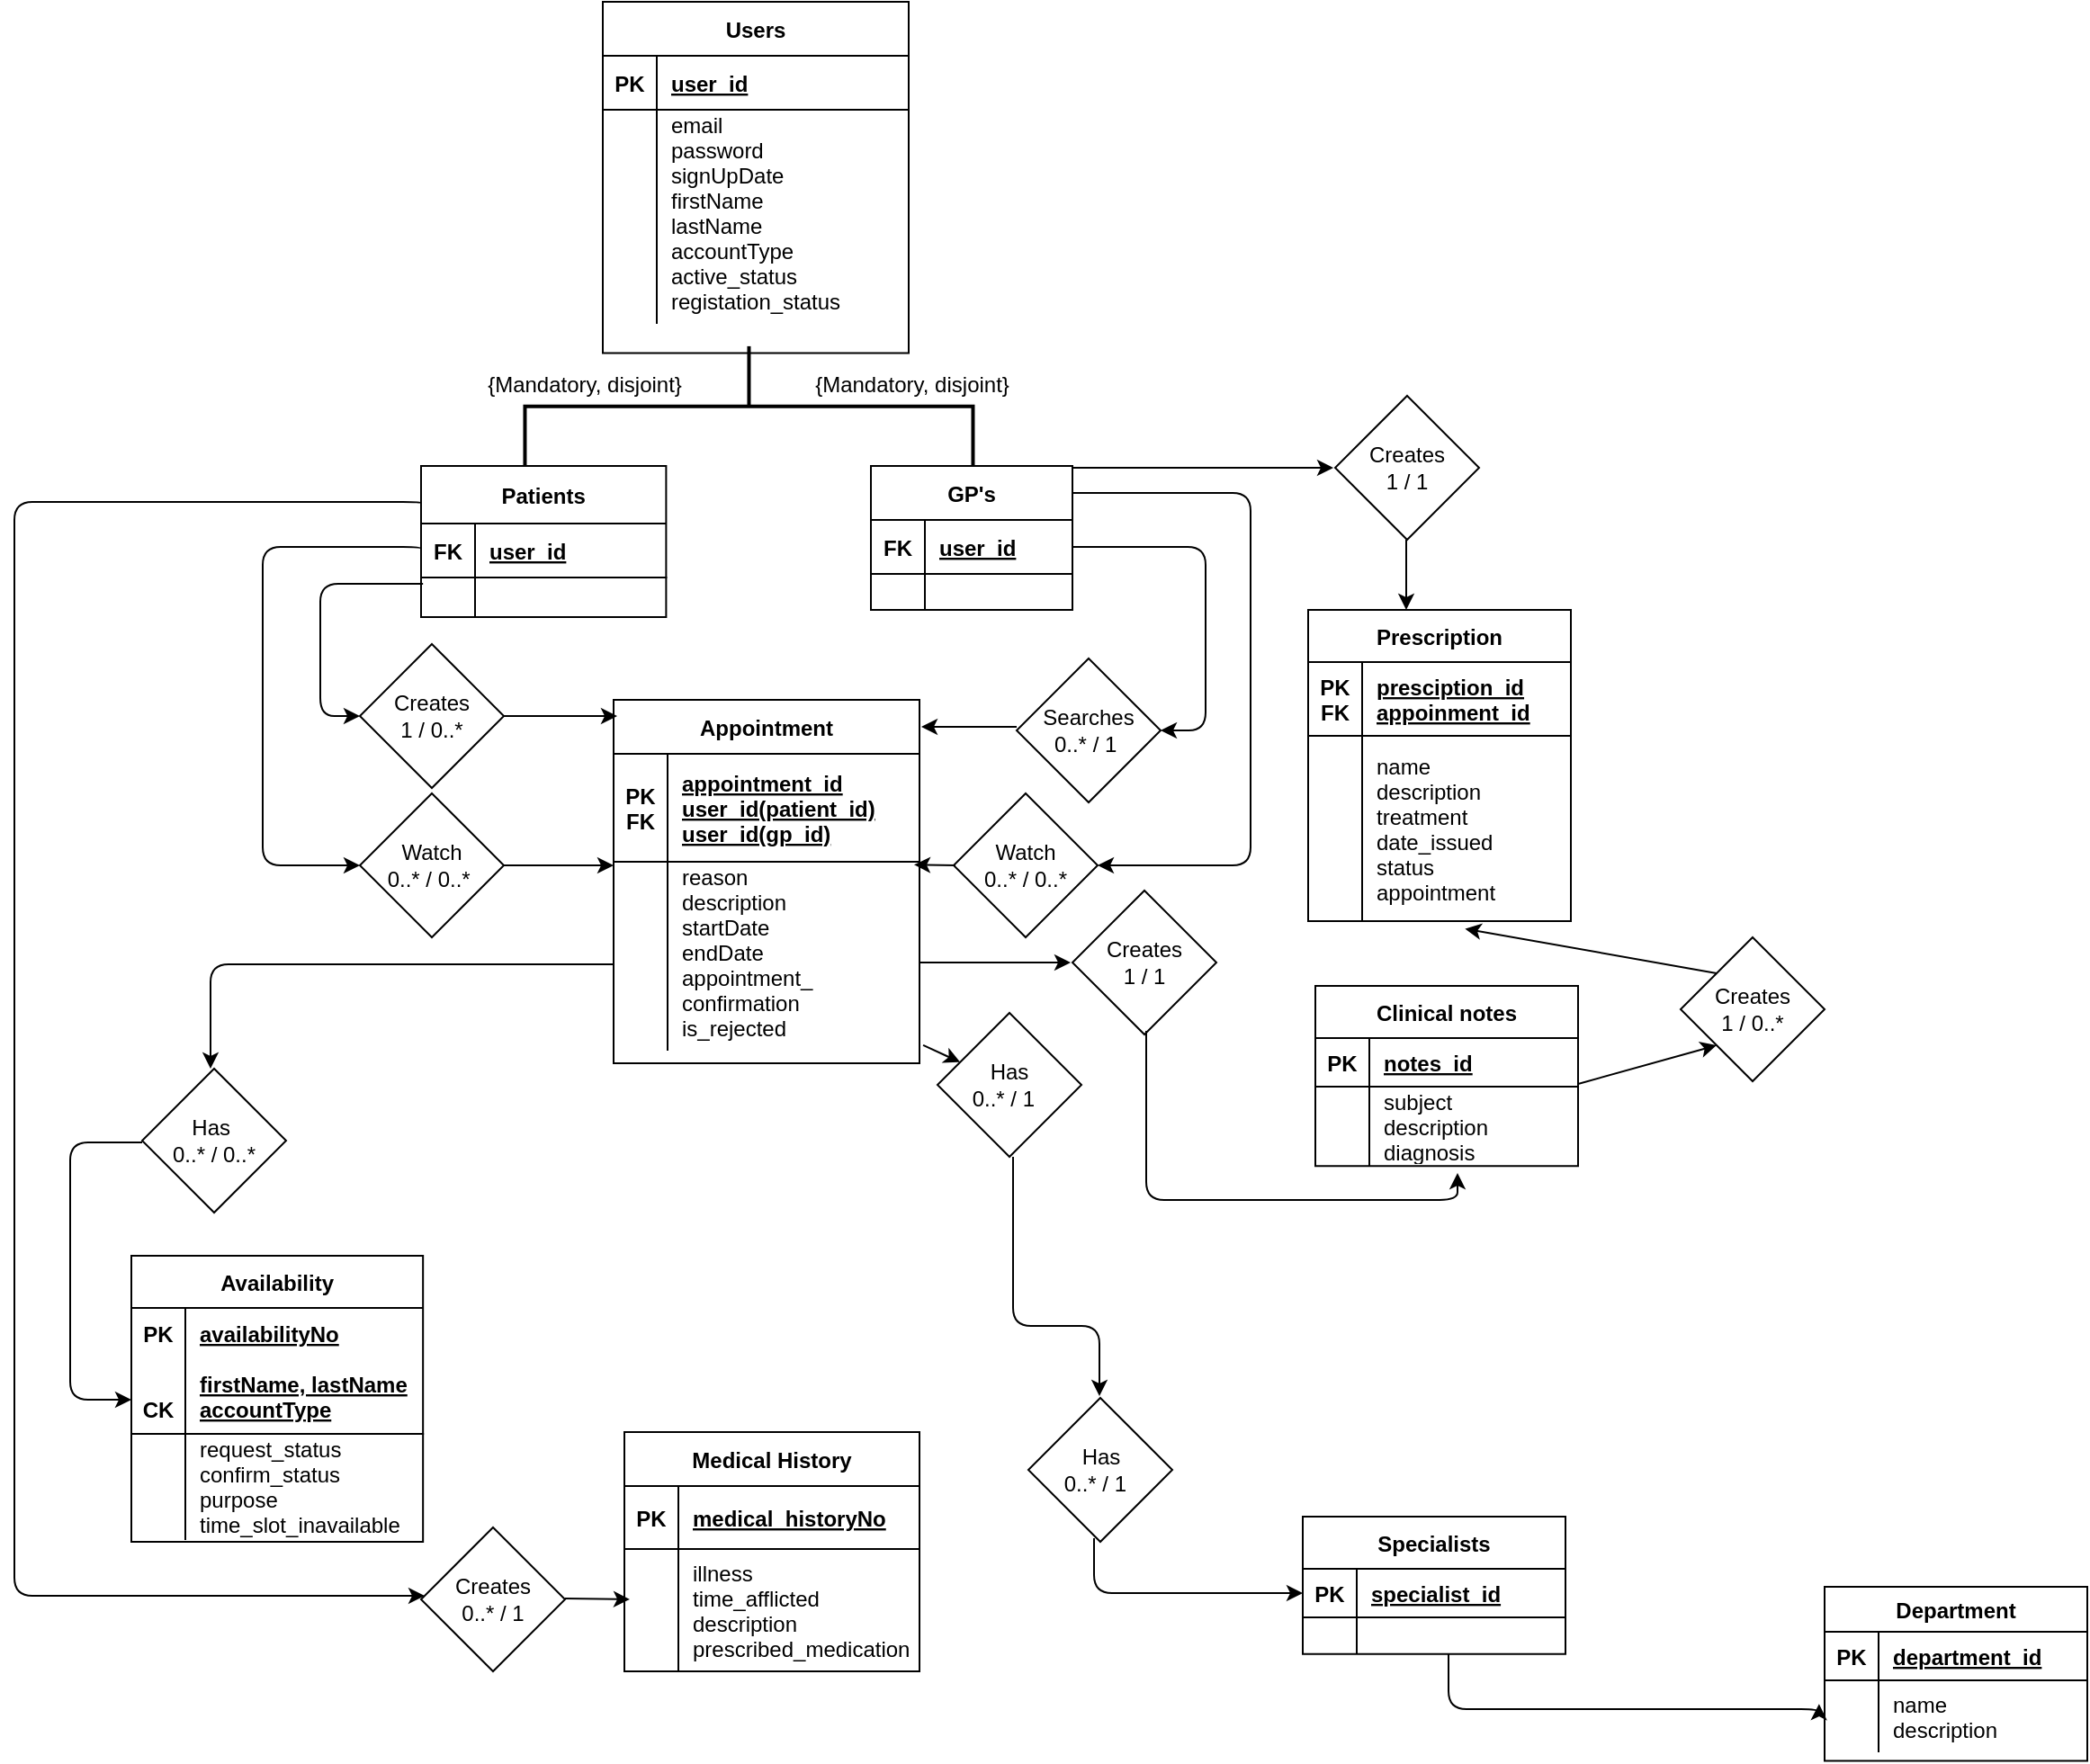 <mxfile version="13.10.2" type="device"><diagram id="R2lEEEUBdFMjLlhIrx00" name="Diagram"><mxGraphModel dx="1875" dy="1310" grid="0" gridSize="10" guides="1" tooltips="1" connect="1" arrows="1" fold="1" page="0" pageScale="1" pageWidth="850" pageHeight="1100" math="0" shadow="0" extFonts="Permanent Marker^https://fonts.googleapis.com/css?family=Permanent+Marker"><root><mxCell id="0"/><mxCell id="1" parent="0"/><mxCell id="ns8veMdd_7WvEedU-JZv-5" style="edgeStyle=orthogonalEdgeStyle;rounded=1;orthogonalLoop=1;jettySize=auto;html=1;exitX=0;exitY=0.25;exitDx=0;exitDy=0;" parent="1" source="C-vyLk0tnHw3VtMMgP7b-2" target="ns8veMdd_7WvEedU-JZv-6" edge="1"><mxGeometry relative="1" as="geometry"><mxPoint x="40" y="370" as="targetPoint"/><Array as="points"><mxPoint x="243" y="230"/><mxPoint x="17" y="230"/><mxPoint x="17" y="838"/></Array></mxGeometry></mxCell><mxCell id="6a3gbyVTUJdRKcO8Yb8x-32" value="" style="strokeWidth=2;html=1;shape=mxgraph.flowchart.annotation_2;align=left;labelPosition=right;pointerEvents=1;rotation=90;" parent="1" vertex="1"><mxGeometry x="391.84" y="52.35" width="66.8" height="249" as="geometry"/></mxCell><mxCell id="6a3gbyVTUJdRKcO8Yb8x-34" value="Searches&lt;br&gt;0..* / 1&amp;nbsp;" style="rhombus;whiteSpace=wrap;html=1;" parent="1" vertex="1"><mxGeometry x="574" y="317" width="80" height="80" as="geometry"/></mxCell><mxCell id="6a3gbyVTUJdRKcO8Yb8x-35" style="edgeStyle=orthogonalEdgeStyle;rounded=1;orthogonalLoop=1;jettySize=auto;html=1;exitX=1;exitY=0.5;exitDx=0;exitDy=0;entryX=1;entryY=0.5;entryDx=0;entryDy=0;" parent="1" source="6a3gbyVTUJdRKcO8Yb8x-25" target="6a3gbyVTUJdRKcO8Yb8x-34" edge="1"><mxGeometry relative="1" as="geometry"><Array as="points"><mxPoint x="679" y="255"/><mxPoint x="679" y="357"/></Array></mxGeometry></mxCell><mxCell id="6a3gbyVTUJdRKcO8Yb8x-44" value="Creates &lt;br&gt;1 / 0..*" style="rhombus;whiteSpace=wrap;html=1;" parent="1" vertex="1"><mxGeometry x="209" y="309" width="80" height="80" as="geometry"/></mxCell><mxCell id="wx3--FIx8wRdteSqaftg-1" value="Watch&lt;br&gt;0..* / 0..*&amp;nbsp;" style="rhombus;whiteSpace=wrap;html=1;" parent="1" vertex="1"><mxGeometry x="209" y="392" width="80" height="80" as="geometry"/></mxCell><mxCell id="wx3--FIx8wRdteSqaftg-5" style="edgeStyle=orthogonalEdgeStyle;rounded=1;orthogonalLoop=1;jettySize=auto;html=1;exitX=0;exitY=0.5;exitDx=0;exitDy=0;entryX=0;entryY=0.5;entryDx=0;entryDy=0;" parent="1" source="C-vyLk0tnHw3VtMMgP7b-3" target="wx3--FIx8wRdteSqaftg-1" edge="1"><mxGeometry relative="1" as="geometry"><mxPoint x="250" y="240" as="sourcePoint"/><mxPoint x="170" y="630" as="targetPoint"/><Array as="points"><mxPoint x="155" y="255"/><mxPoint x="155" y="432"/></Array></mxGeometry></mxCell><mxCell id="ns8veMdd_7WvEedU-JZv-32" style="edgeStyle=orthogonalEdgeStyle;rounded=1;orthogonalLoop=1;jettySize=auto;html=1;exitX=1;exitY=0.5;exitDx=0;exitDy=0;strokeColor=none;" parent="1" source="wx3--FIx8wRdteSqaftg-41" target="wx3--FIx8wRdteSqaftg-28" edge="1"><mxGeometry relative="1" as="geometry"/></mxCell><mxCell id="wx3--FIx8wRdteSqaftg-41" value="Has&lt;br&gt;0..* / 1 &amp;nbsp;" style="rhombus;whiteSpace=wrap;html=1;" parent="1" vertex="1"><mxGeometry x="530" y="514" width="80" height="80" as="geometry"/></mxCell><mxCell id="6a3gbyVTUJdRKcO8Yb8x-36" value="Appointment" style="shape=table;startSize=30;container=1;collapsible=1;childLayout=tableLayout;fixedRows=1;rowLines=0;fontStyle=1;align=center;resizeLast=1;" parent="1" vertex="1"><mxGeometry x="350" y="340" width="170" height="201.958" as="geometry"><mxRectangle x="340" y="20" width="70" height="30" as="alternateBounds"/></mxGeometry></mxCell><mxCell id="6a3gbyVTUJdRKcO8Yb8x-37" value="" style="shape=partialRectangle;collapsible=0;dropTarget=0;pointerEvents=0;fillColor=none;points=[[0,0.5],[1,0.5]];portConstraint=eastwest;top=0;left=0;right=0;bottom=1;" parent="6a3gbyVTUJdRKcO8Yb8x-36" vertex="1"><mxGeometry y="30" width="170" height="60" as="geometry"/></mxCell><mxCell id="6a3gbyVTUJdRKcO8Yb8x-38" value="PK&#10;FK" style="shape=partialRectangle;overflow=hidden;connectable=0;fillColor=none;top=0;left=0;bottom=0;right=0;fontStyle=1;" parent="6a3gbyVTUJdRKcO8Yb8x-37" vertex="1"><mxGeometry width="30" height="60" as="geometry"/></mxCell><mxCell id="6a3gbyVTUJdRKcO8Yb8x-39" value="appointment_id&#10;user_id(patient_id)&#10;user_id(gp_id)" style="shape=partialRectangle;overflow=hidden;connectable=0;fillColor=none;top=0;left=0;bottom=0;right=0;align=left;spacingLeft=6;fontStyle=5;" parent="6a3gbyVTUJdRKcO8Yb8x-37" vertex="1"><mxGeometry x="30" width="140" height="60" as="geometry"/></mxCell><mxCell id="6a3gbyVTUJdRKcO8Yb8x-40" value="" style="shape=partialRectangle;collapsible=0;dropTarget=0;pointerEvents=0;fillColor=none;points=[[0,0.5],[1,0.5]];portConstraint=eastwest;top=0;left=0;right=0;bottom=0;" parent="6a3gbyVTUJdRKcO8Yb8x-36" vertex="1"><mxGeometry y="90" width="170" height="105" as="geometry"/></mxCell><mxCell id="6a3gbyVTUJdRKcO8Yb8x-41" value="" style="shape=partialRectangle;overflow=hidden;connectable=0;fillColor=none;top=0;left=0;bottom=0;right=0;" parent="6a3gbyVTUJdRKcO8Yb8x-40" vertex="1"><mxGeometry width="30" height="105" as="geometry"/></mxCell><mxCell id="6a3gbyVTUJdRKcO8Yb8x-42" value="reason&#10;description&#10;startDate&#10;endDate&#10;appointment_&#10;confirmation&#10;is_rejected&#10;&#10;" style="shape=partialRectangle;overflow=hidden;connectable=0;fillColor=none;top=0;left=0;bottom=0;right=0;align=left;spacingLeft=6;" parent="6a3gbyVTUJdRKcO8Yb8x-40" vertex="1"><mxGeometry x="30" width="140" height="105" as="geometry"/></mxCell><mxCell id="ns8veMdd_7WvEedU-JZv-6" value="Creates&lt;br&gt;0..* / 1" style="rhombus;whiteSpace=wrap;html=1;" parent="1" vertex="1"><mxGeometry x="243" y="800" width="80" height="80" as="geometry"/></mxCell><mxCell id="P6kOcSW-mybjxz6MBlRz-5" value="{Mandatory, disjoint}" style="text;html=1;strokeColor=none;fillColor=none;align=center;verticalAlign=middle;whiteSpace=wrap;rounded=0;" parent="1" vertex="1"><mxGeometry x="269" y="150" width="130" height="30" as="geometry"/></mxCell><mxCell id="P6kOcSW-mybjxz6MBlRz-6" value="{Mandatory, disjoint}" style="text;html=1;strokeColor=none;fillColor=none;align=center;verticalAlign=middle;whiteSpace=wrap;rounded=0;" parent="1" vertex="1"><mxGeometry x="450.5" y="150" width="130" height="30" as="geometry"/></mxCell><mxCell id="P6kOcSW-mybjxz6MBlRz-7" value="" style="endArrow=classic;html=1;exitX=1;exitY=0.5;exitDx=0;exitDy=0;" parent="1" source="6a3gbyVTUJdRKcO8Yb8x-44" edge="1"><mxGeometry width="50" height="50" relative="1" as="geometry"><mxPoint x="330" y="390" as="sourcePoint"/><mxPoint x="352" y="349" as="targetPoint"/></mxGeometry></mxCell><mxCell id="P6kOcSW-mybjxz6MBlRz-9" value="" style="endArrow=classic;html=1;exitX=1;exitY=0.5;exitDx=0;exitDy=0;" parent="1" source="wx3--FIx8wRdteSqaftg-1" edge="1"><mxGeometry width="50" height="50" relative="1" as="geometry"><mxPoint x="270" y="580" as="sourcePoint"/><mxPoint x="350" y="432" as="targetPoint"/><Array as="points"/></mxGeometry></mxCell><mxCell id="P6kOcSW-mybjxz6MBlRz-10" value="" style="endArrow=classic;html=1;" parent="1" edge="1"><mxGeometry width="50" height="50" relative="1" as="geometry"><mxPoint x="574" y="355" as="sourcePoint"/><mxPoint x="521" y="355" as="targetPoint"/><Array as="points"/></mxGeometry></mxCell><mxCell id="P6kOcSW-mybjxz6MBlRz-21" value="" style="endArrow=classic;html=1;exitX=1.012;exitY=0.971;exitDx=0;exitDy=0;exitPerimeter=0;" parent="1" source="6a3gbyVTUJdRKcO8Yb8x-40" target="wx3--FIx8wRdteSqaftg-41" edge="1"><mxGeometry width="50" height="50" relative="1" as="geometry"><mxPoint x="530" y="520" as="sourcePoint"/><mxPoint x="565" y="470" as="targetPoint"/><Array as="points"/></mxGeometry></mxCell><mxCell id="wx3--FIx8wRdteSqaftg-28" value="Department" style="shape=table;startSize=25;container=1;collapsible=1;childLayout=tableLayout;fixedRows=1;rowLines=0;fontStyle=1;align=center;resizeLast=1;" parent="1" vertex="1"><mxGeometry x="1023" y="833" width="146" height="96.75" as="geometry"/></mxCell><mxCell id="wx3--FIx8wRdteSqaftg-29" value="" style="shape=partialRectangle;collapsible=0;dropTarget=0;pointerEvents=0;fillColor=none;top=0;left=0;bottom=1;right=0;points=[[0,0.5],[1,0.5]];portConstraint=eastwest;" parent="wx3--FIx8wRdteSqaftg-28" vertex="1"><mxGeometry y="25" width="146" height="27" as="geometry"/></mxCell><mxCell id="wx3--FIx8wRdteSqaftg-30" value="PK" style="shape=partialRectangle;connectable=0;fillColor=none;top=0;left=0;bottom=0;right=0;fontStyle=1;overflow=hidden;" parent="wx3--FIx8wRdteSqaftg-29" vertex="1"><mxGeometry width="30.0" height="27" as="geometry"/></mxCell><mxCell id="wx3--FIx8wRdteSqaftg-31" value="department_id" style="shape=partialRectangle;connectable=0;fillColor=none;top=0;left=0;bottom=0;right=0;align=left;spacingLeft=6;fontStyle=5;overflow=hidden;" parent="wx3--FIx8wRdteSqaftg-29" vertex="1"><mxGeometry x="30.0" width="116" height="27" as="geometry"/></mxCell><mxCell id="wx3--FIx8wRdteSqaftg-35" value="" style="shape=partialRectangle;collapsible=0;dropTarget=0;pointerEvents=0;fillColor=none;top=0;left=0;bottom=0;right=0;points=[[0,0.5],[1,0.5]];portConstraint=eastwest;" parent="wx3--FIx8wRdteSqaftg-28" vertex="1"><mxGeometry y="52" width="146" height="40" as="geometry"/></mxCell><mxCell id="wx3--FIx8wRdteSqaftg-36" value="" style="shape=partialRectangle;connectable=0;fillColor=none;top=0;left=0;bottom=0;right=0;editable=1;overflow=hidden;" parent="wx3--FIx8wRdteSqaftg-35" vertex="1"><mxGeometry width="30.0" height="40" as="geometry"/></mxCell><mxCell id="wx3--FIx8wRdteSqaftg-37" value="name&#10;description" style="shape=partialRectangle;connectable=0;fillColor=none;top=0;left=0;bottom=0;right=0;align=left;spacingLeft=6;overflow=hidden;" parent="wx3--FIx8wRdteSqaftg-35" vertex="1"><mxGeometry x="30.0" width="116" height="40" as="geometry"/></mxCell><mxCell id="C-vyLk0tnHw3VtMMgP7b-23" value="Users" style="shape=table;startSize=30;container=1;collapsible=1;childLayout=tableLayout;fixedRows=1;rowLines=0;fontStyle=1;align=center;resizeLast=1;" parent="1" vertex="1"><mxGeometry x="344" y="-48" width="170" height="195.208" as="geometry"><mxRectangle x="340" y="20" width="70" height="30" as="alternateBounds"/></mxGeometry></mxCell><mxCell id="C-vyLk0tnHw3VtMMgP7b-24" value="" style="shape=partialRectangle;collapsible=0;dropTarget=0;pointerEvents=0;fillColor=none;points=[[0,0.5],[1,0.5]];portConstraint=eastwest;top=0;left=0;right=0;bottom=1;" parent="C-vyLk0tnHw3VtMMgP7b-23" vertex="1"><mxGeometry y="30" width="170" height="30" as="geometry"/></mxCell><mxCell id="C-vyLk0tnHw3VtMMgP7b-25" value="PK" style="shape=partialRectangle;overflow=hidden;connectable=0;fillColor=none;top=0;left=0;bottom=0;right=0;fontStyle=1;" parent="C-vyLk0tnHw3VtMMgP7b-24" vertex="1"><mxGeometry width="30" height="30" as="geometry"/></mxCell><mxCell id="C-vyLk0tnHw3VtMMgP7b-26" value="user_id" style="shape=partialRectangle;overflow=hidden;connectable=0;fillColor=none;top=0;left=0;bottom=0;right=0;align=left;spacingLeft=6;fontStyle=5;" parent="C-vyLk0tnHw3VtMMgP7b-24" vertex="1"><mxGeometry x="30" width="140" height="30" as="geometry"/></mxCell><mxCell id="C-vyLk0tnHw3VtMMgP7b-27" value="" style="shape=partialRectangle;collapsible=0;dropTarget=0;pointerEvents=0;fillColor=none;points=[[0,0.5],[1,0.5]];portConstraint=eastwest;top=0;left=0;right=0;bottom=0;" parent="C-vyLk0tnHw3VtMMgP7b-23" vertex="1"><mxGeometry y="60" width="170" height="119" as="geometry"/></mxCell><mxCell id="C-vyLk0tnHw3VtMMgP7b-28" value="" style="shape=partialRectangle;overflow=hidden;connectable=0;fillColor=none;top=0;left=0;bottom=0;right=0;" parent="C-vyLk0tnHw3VtMMgP7b-27" vertex="1"><mxGeometry width="30" height="119" as="geometry"/></mxCell><mxCell id="C-vyLk0tnHw3VtMMgP7b-29" value="email&#10;password&#10;signUpDate&#10;firstName&#10;lastName&#10;accountType&#10;active_status&#10;registation_status&#10;" style="shape=partialRectangle;overflow=hidden;connectable=0;fillColor=none;top=0;left=0;bottom=0;right=0;align=left;spacingLeft=6;" parent="C-vyLk0tnHw3VtMMgP7b-27" vertex="1"><mxGeometry x="30" width="140" height="119" as="geometry"/></mxCell><mxCell id="C-vyLk0tnHw3VtMMgP7b-2" value="Patients" style="shape=table;startSize=32;container=1;collapsible=1;childLayout=tableLayout;fixedRows=1;rowLines=0;fontStyle=1;align=center;resizeLast=1;" parent="1" vertex="1"><mxGeometry x="243" y="210" width="136.19" height="84" as="geometry"/></mxCell><mxCell id="C-vyLk0tnHw3VtMMgP7b-3" value="" style="shape=partialRectangle;collapsible=0;dropTarget=0;pointerEvents=0;fillColor=none;points=[[0,0.5],[1,0.5]];portConstraint=eastwest;top=0;left=0;right=0;bottom=1;" parent="C-vyLk0tnHw3VtMMgP7b-2" vertex="1"><mxGeometry y="32" width="136.19" height="30" as="geometry"/></mxCell><mxCell id="C-vyLk0tnHw3VtMMgP7b-4" value="FK" style="shape=partialRectangle;overflow=hidden;connectable=0;fillColor=none;top=0;left=0;bottom=0;right=0;fontStyle=1;" parent="C-vyLk0tnHw3VtMMgP7b-3" vertex="1"><mxGeometry width="30" height="30" as="geometry"/></mxCell><mxCell id="C-vyLk0tnHw3VtMMgP7b-5" value="user_id" style="shape=partialRectangle;overflow=hidden;connectable=0;fillColor=none;top=0;left=0;bottom=0;right=0;align=left;spacingLeft=6;fontStyle=5;" parent="C-vyLk0tnHw3VtMMgP7b-3" vertex="1"><mxGeometry x="30" width="106.19" height="30" as="geometry"/></mxCell><mxCell id="C-vyLk0tnHw3VtMMgP7b-6" value="" style="shape=partialRectangle;collapsible=0;dropTarget=0;pointerEvents=0;fillColor=none;points=[[0,0.5],[1,0.5]];portConstraint=eastwest;top=0;left=0;right=0;bottom=0;" parent="C-vyLk0tnHw3VtMMgP7b-2" vertex="1"><mxGeometry y="62" width="136.19" height="22" as="geometry"/></mxCell><mxCell id="C-vyLk0tnHw3VtMMgP7b-7" value="" style="shape=partialRectangle;overflow=hidden;connectable=0;fillColor=none;top=0;left=0;bottom=0;right=0;" parent="C-vyLk0tnHw3VtMMgP7b-6" vertex="1"><mxGeometry width="30" height="22" as="geometry"/></mxCell><mxCell id="C-vyLk0tnHw3VtMMgP7b-8" value="" style="shape=partialRectangle;overflow=hidden;connectable=0;fillColor=none;top=0;left=0;bottom=0;right=0;align=left;spacingLeft=6;" parent="C-vyLk0tnHw3VtMMgP7b-6" vertex="1"><mxGeometry x="30" width="106.19" height="22" as="geometry"/></mxCell><mxCell id="6a3gbyVTUJdRKcO8Yb8x-24" value="GP's" style="shape=table;startSize=30;container=1;collapsible=1;childLayout=tableLayout;fixedRows=1;rowLines=0;fontStyle=1;align=center;resizeLast=1;" parent="1" vertex="1"><mxGeometry x="493" y="210" width="112" height="80" as="geometry"/></mxCell><mxCell id="6a3gbyVTUJdRKcO8Yb8x-25" value="" style="shape=partialRectangle;collapsible=0;dropTarget=0;pointerEvents=0;fillColor=none;points=[[0,0.5],[1,0.5]];portConstraint=eastwest;top=0;left=0;right=0;bottom=1;" parent="6a3gbyVTUJdRKcO8Yb8x-24" vertex="1"><mxGeometry y="30" width="112" height="30" as="geometry"/></mxCell><mxCell id="6a3gbyVTUJdRKcO8Yb8x-26" value="FK" style="shape=partialRectangle;overflow=hidden;connectable=0;fillColor=none;top=0;left=0;bottom=0;right=0;fontStyle=1;" parent="6a3gbyVTUJdRKcO8Yb8x-25" vertex="1"><mxGeometry width="30" height="30" as="geometry"/></mxCell><mxCell id="6a3gbyVTUJdRKcO8Yb8x-27" value="user_id" style="shape=partialRectangle;overflow=hidden;connectable=0;fillColor=none;top=0;left=0;bottom=0;right=0;align=left;spacingLeft=6;fontStyle=5;" parent="6a3gbyVTUJdRKcO8Yb8x-25" vertex="1"><mxGeometry x="30" width="82" height="30" as="geometry"/></mxCell><mxCell id="6a3gbyVTUJdRKcO8Yb8x-28" value="" style="shape=partialRectangle;collapsible=0;dropTarget=0;pointerEvents=0;fillColor=none;points=[[0,0.5],[1,0.5]];portConstraint=eastwest;top=0;left=0;right=0;bottom=0;" parent="6a3gbyVTUJdRKcO8Yb8x-24" vertex="1"><mxGeometry y="60" width="112" height="20" as="geometry"/></mxCell><mxCell id="6a3gbyVTUJdRKcO8Yb8x-29" value="" style="shape=partialRectangle;overflow=hidden;connectable=0;fillColor=none;top=0;left=0;bottom=0;right=0;" parent="6a3gbyVTUJdRKcO8Yb8x-28" vertex="1"><mxGeometry width="30" height="20" as="geometry"/></mxCell><mxCell id="6a3gbyVTUJdRKcO8Yb8x-30" value="" style="shape=partialRectangle;overflow=hidden;connectable=0;fillColor=none;top=0;left=0;bottom=0;right=0;align=left;spacingLeft=6;" parent="6a3gbyVTUJdRKcO8Yb8x-28" vertex="1"><mxGeometry x="30" width="82" height="20" as="geometry"/></mxCell><mxCell id="lxqCX38mrg4tKDXiwQsC-1" value="Medical History" style="shape=table;startSize=30;container=1;collapsible=1;childLayout=tableLayout;fixedRows=1;rowLines=0;fontStyle=1;align=center;resizeLast=1;" parent="1" vertex="1"><mxGeometry x="356" y="747" width="164" height="133" as="geometry"><mxRectangle x="350" y="747" width="70" height="30" as="alternateBounds"/></mxGeometry></mxCell><mxCell id="lxqCX38mrg4tKDXiwQsC-2" value="" style="shape=partialRectangle;collapsible=0;dropTarget=0;pointerEvents=0;fillColor=none;points=[[0,0.5],[1,0.5]];portConstraint=eastwest;top=0;left=0;right=0;bottom=1;" parent="lxqCX38mrg4tKDXiwQsC-1" vertex="1"><mxGeometry y="30" width="164" height="35" as="geometry"/></mxCell><mxCell id="lxqCX38mrg4tKDXiwQsC-3" value="PK" style="shape=partialRectangle;overflow=hidden;connectable=0;fillColor=none;top=0;left=0;bottom=0;right=0;fontStyle=1;" parent="lxqCX38mrg4tKDXiwQsC-2" vertex="1"><mxGeometry width="30" height="35" as="geometry"/></mxCell><mxCell id="lxqCX38mrg4tKDXiwQsC-4" value="medical_historyNo" style="shape=partialRectangle;overflow=hidden;connectable=0;fillColor=none;top=0;left=0;bottom=0;right=0;align=left;spacingLeft=6;fontStyle=5;" parent="lxqCX38mrg4tKDXiwQsC-2" vertex="1"><mxGeometry x="30" width="134" height="35" as="geometry"/></mxCell><mxCell id="lxqCX38mrg4tKDXiwQsC-5" value="" style="shape=partialRectangle;collapsible=0;dropTarget=0;pointerEvents=0;fillColor=none;points=[[0,0.5],[1,0.5]];portConstraint=eastwest;top=0;left=0;right=0;bottom=0;" parent="lxqCX38mrg4tKDXiwQsC-1" vertex="1"><mxGeometry y="65" width="164" height="68" as="geometry"/></mxCell><mxCell id="lxqCX38mrg4tKDXiwQsC-6" value="" style="shape=partialRectangle;overflow=hidden;connectable=0;fillColor=none;top=0;left=0;bottom=0;right=0;" parent="lxqCX38mrg4tKDXiwQsC-5" vertex="1"><mxGeometry width="30" height="68" as="geometry"/></mxCell><mxCell id="lxqCX38mrg4tKDXiwQsC-7" value="illness&#10;time_afflicted&#10;description&#10;prescribed_medication" style="shape=partialRectangle;overflow=hidden;connectable=0;fillColor=none;top=0;left=0;bottom=0;right=0;align=left;spacingLeft=6;" parent="lxqCX38mrg4tKDXiwQsC-5" vertex="1"><mxGeometry x="30" width="134" height="68" as="geometry"/></mxCell><mxCell id="T6FLNSdToQMwpcqyPoO5-12" style="edgeStyle=orthogonalEdgeStyle;rounded=1;orthogonalLoop=1;jettySize=auto;html=1;exitX=1;exitY=0.5;exitDx=0;exitDy=0;entryX=1;entryY=0.5;entryDx=0;entryDy=0;" edge="1" parent="1" target="T6FLNSdToQMwpcqyPoO5-13"><mxGeometry relative="1" as="geometry"><Array as="points"><mxPoint x="704" y="225"/><mxPoint x="704" y="432"/></Array><mxPoint x="605" y="225" as="sourcePoint"/><mxPoint x="613" y="418" as="targetPoint"/></mxGeometry></mxCell><mxCell id="T6FLNSdToQMwpcqyPoO5-13" value="Watch&lt;br&gt;0..* / 0..*" style="rhombus;whiteSpace=wrap;html=1;" vertex="1" parent="1"><mxGeometry x="539" y="392" width="80" height="80" as="geometry"/></mxCell><mxCell id="T6FLNSdToQMwpcqyPoO5-16" value="" style="endArrow=classic;html=1;entryX=0.973;entryY=0.09;entryDx=0;entryDy=0;entryPerimeter=0;" edge="1" parent="1"><mxGeometry width="50" height="50" relative="1" as="geometry"><mxPoint x="540" y="432" as="sourcePoint"/><mxPoint x="517.0" y="431.679" as="targetPoint"/><Array as="points"/></mxGeometry></mxCell><mxCell id="T6FLNSdToQMwpcqyPoO5-18" value="" style="endArrow=classic;html=1;exitX=1;exitY=0.5;exitDx=0;exitDy=0;" edge="1" parent="1"><mxGeometry width="50" height="50" relative="1" as="geometry"><mxPoint x="519.75" y="486" as="sourcePoint"/><mxPoint x="604" y="486" as="targetPoint"/><Array as="points"/></mxGeometry></mxCell><mxCell id="T6FLNSdToQMwpcqyPoO5-19" value="Prescription" style="shape=table;startSize=29;container=1;collapsible=1;childLayout=tableLayout;fixedRows=1;rowLines=0;fontStyle=1;align=center;resizeLast=1;" vertex="1" parent="1"><mxGeometry x="736" y="290" width="146" height="173" as="geometry"/></mxCell><mxCell id="T6FLNSdToQMwpcqyPoO5-20" value="" style="shape=partialRectangle;collapsible=0;dropTarget=0;pointerEvents=0;fillColor=none;top=0;left=0;bottom=1;right=0;points=[[0,0.5],[1,0.5]];portConstraint=eastwest;" vertex="1" parent="T6FLNSdToQMwpcqyPoO5-19"><mxGeometry y="29" width="146" height="41" as="geometry"/></mxCell><mxCell id="T6FLNSdToQMwpcqyPoO5-21" value="PK&#10;FK" style="shape=partialRectangle;connectable=0;fillColor=none;top=0;left=0;bottom=0;right=0;fontStyle=1;overflow=hidden;" vertex="1" parent="T6FLNSdToQMwpcqyPoO5-20"><mxGeometry width="30.0" height="41" as="geometry"/></mxCell><mxCell id="T6FLNSdToQMwpcqyPoO5-22" value="presciption_id&#10;appoinment_id" style="shape=partialRectangle;connectable=0;fillColor=none;top=0;left=0;bottom=0;right=0;align=left;spacingLeft=6;fontStyle=5;overflow=hidden;" vertex="1" parent="T6FLNSdToQMwpcqyPoO5-20"><mxGeometry x="30.0" width="116" height="41" as="geometry"/></mxCell><mxCell id="T6FLNSdToQMwpcqyPoO5-23" value="" style="shape=partialRectangle;collapsible=0;dropTarget=0;pointerEvents=0;fillColor=none;top=0;left=0;bottom=0;right=0;points=[[0,0.5],[1,0.5]];portConstraint=eastwest;" vertex="1" parent="T6FLNSdToQMwpcqyPoO5-19"><mxGeometry y="70" width="146" height="103" as="geometry"/></mxCell><mxCell id="T6FLNSdToQMwpcqyPoO5-24" value="" style="shape=partialRectangle;connectable=0;fillColor=none;top=0;left=0;bottom=0;right=0;editable=1;overflow=hidden;" vertex="1" parent="T6FLNSdToQMwpcqyPoO5-23"><mxGeometry width="30.0" height="103" as="geometry"/></mxCell><mxCell id="T6FLNSdToQMwpcqyPoO5-25" value="name&#10;description&#10;treatment&#10;date_issued&#10;status&#10;appointment" style="shape=partialRectangle;connectable=0;fillColor=none;top=0;left=0;bottom=0;right=0;align=left;spacingLeft=6;overflow=hidden;" vertex="1" parent="T6FLNSdToQMwpcqyPoO5-23"><mxGeometry x="30.0" width="116" height="103" as="geometry"/></mxCell><mxCell id="T6FLNSdToQMwpcqyPoO5-27" value="Creates &lt;br&gt;1 / 1" style="rhombus;whiteSpace=wrap;html=1;" vertex="1" parent="1"><mxGeometry x="751" y="171" width="80" height="80" as="geometry"/></mxCell><mxCell id="T6FLNSdToQMwpcqyPoO5-34" value="" style="endArrow=classic;html=1;" edge="1" parent="1"><mxGeometry width="50" height="50" relative="1" as="geometry"><mxPoint x="605" y="211" as="sourcePoint"/><mxPoint x="750" y="211" as="targetPoint"/><Array as="points"/></mxGeometry></mxCell><mxCell id="T6FLNSdToQMwpcqyPoO5-35" value="" style="endArrow=classic;html=1;" edge="1" parent="1"><mxGeometry width="50" height="50" relative="1" as="geometry"><mxPoint x="790.5" y="251" as="sourcePoint"/><mxPoint x="790.5" y="290" as="targetPoint"/><Array as="points"/></mxGeometry></mxCell><mxCell id="T6FLNSdToQMwpcqyPoO5-36" value="Creates &lt;br&gt;1 / 1" style="rhombus;whiteSpace=wrap;html=1;" vertex="1" parent="1"><mxGeometry x="605" y="446" width="80" height="80" as="geometry"/></mxCell><mxCell id="T6FLNSdToQMwpcqyPoO5-37" value="Clinical notes" style="shape=table;startSize=29;container=1;collapsible=1;childLayout=tableLayout;fixedRows=1;rowLines=0;fontStyle=1;align=center;resizeLast=1;" vertex="1" parent="1"><mxGeometry x="740" y="499" width="146" height="100.083" as="geometry"/></mxCell><mxCell id="T6FLNSdToQMwpcqyPoO5-38" value="" style="shape=partialRectangle;collapsible=0;dropTarget=0;pointerEvents=0;fillColor=none;top=0;left=0;bottom=1;right=0;points=[[0,0.5],[1,0.5]];portConstraint=eastwest;" vertex="1" parent="T6FLNSdToQMwpcqyPoO5-37"><mxGeometry y="29" width="146" height="27" as="geometry"/></mxCell><mxCell id="T6FLNSdToQMwpcqyPoO5-39" value="PK" style="shape=partialRectangle;connectable=0;fillColor=none;top=0;left=0;bottom=0;right=0;fontStyle=1;overflow=hidden;" vertex="1" parent="T6FLNSdToQMwpcqyPoO5-38"><mxGeometry width="30.0" height="27" as="geometry"/></mxCell><mxCell id="T6FLNSdToQMwpcqyPoO5-40" value="notes_id" style="shape=partialRectangle;connectable=0;fillColor=none;top=0;left=0;bottom=0;right=0;align=left;spacingLeft=6;fontStyle=5;overflow=hidden;" vertex="1" parent="T6FLNSdToQMwpcqyPoO5-38"><mxGeometry x="30.0" width="116" height="27" as="geometry"/></mxCell><mxCell id="T6FLNSdToQMwpcqyPoO5-41" value="" style="shape=partialRectangle;collapsible=0;dropTarget=0;pointerEvents=0;fillColor=none;top=0;left=0;bottom=0;right=0;points=[[0,0.5],[1,0.5]];portConstraint=eastwest;" vertex="1" parent="T6FLNSdToQMwpcqyPoO5-37"><mxGeometry y="56" width="146" height="44" as="geometry"/></mxCell><mxCell id="T6FLNSdToQMwpcqyPoO5-42" value="" style="shape=partialRectangle;connectable=0;fillColor=none;top=0;left=0;bottom=0;right=0;editable=1;overflow=hidden;" vertex="1" parent="T6FLNSdToQMwpcqyPoO5-41"><mxGeometry width="30.0" height="44" as="geometry"/></mxCell><mxCell id="T6FLNSdToQMwpcqyPoO5-43" value="subject&#10;description&#10;diagnosis" style="shape=partialRectangle;connectable=0;fillColor=none;top=0;left=0;bottom=0;right=0;align=left;spacingLeft=6;overflow=hidden;" vertex="1" parent="T6FLNSdToQMwpcqyPoO5-41"><mxGeometry x="30.0" width="116" height="44" as="geometry"/></mxCell><mxCell id="T6FLNSdToQMwpcqyPoO5-58" value="" style="endArrow=classic;html=1;" edge="1" parent="1"><mxGeometry width="50" height="50" relative="1" as="geometry"><mxPoint x="323" y="839.5" as="sourcePoint"/><mxPoint x="359" y="840" as="targetPoint"/><Array as="points"/></mxGeometry></mxCell><mxCell id="T6FLNSdToQMwpcqyPoO5-63" style="edgeStyle=orthogonalEdgeStyle;rounded=1;orthogonalLoop=1;jettySize=auto;html=1;" edge="1" parent="1"><mxGeometry relative="1" as="geometry"><mxPoint x="646" y="524" as="sourcePoint"/><mxPoint x="819" y="603" as="targetPoint"/><Array as="points"><mxPoint x="646" y="618"/><mxPoint x="819" y="618"/></Array></mxGeometry></mxCell><mxCell id="T6FLNSdToQMwpcqyPoO5-65" value="" style="endArrow=classic;html=1;entryX=0;entryY=1;entryDx=0;entryDy=0;" edge="1" parent="1" target="T6FLNSdToQMwpcqyPoO5-66"><mxGeometry width="50" height="50" relative="1" as="geometry"><mxPoint x="886" y="553.5" as="sourcePoint"/><mxPoint x="943" y="512" as="targetPoint"/><Array as="points"/></mxGeometry></mxCell><mxCell id="T6FLNSdToQMwpcqyPoO5-66" value="Creates &lt;br&gt;1 / 0..*" style="rhombus;whiteSpace=wrap;html=1;" vertex="1" parent="1"><mxGeometry x="943" y="472" width="80" height="80" as="geometry"/></mxCell><mxCell id="T6FLNSdToQMwpcqyPoO5-69" value="" style="endArrow=classic;html=1;exitX=0;exitY=0;exitDx=0;exitDy=0;entryX=0.597;entryY=1.041;entryDx=0;entryDy=0;entryPerimeter=0;" edge="1" parent="1" source="T6FLNSdToQMwpcqyPoO5-66" target="T6FLNSdToQMwpcqyPoO5-23"><mxGeometry width="50" height="50" relative="1" as="geometry"><mxPoint x="822" y="472" as="sourcePoint"/><mxPoint x="906.25" y="472" as="targetPoint"/><Array as="points"/></mxGeometry></mxCell><mxCell id="T6FLNSdToQMwpcqyPoO5-73" style="edgeStyle=orthogonalEdgeStyle;rounded=1;orthogonalLoop=1;jettySize=auto;html=1;exitX=0;exitY=0.5;exitDx=0;exitDy=0;" edge="1" parent="1"><mxGeometry relative="1" as="geometry"><Array as="points"><mxPoint x="126" y="487"/><mxPoint x="126" y="545"/></Array><mxPoint x="350" y="487" as="sourcePoint"/><mxPoint x="126" y="545" as="targetPoint"/></mxGeometry></mxCell><mxCell id="T6FLNSdToQMwpcqyPoO5-74" value="Has&amp;nbsp;&lt;br&gt;0..* / 0..*" style="rhombus;whiteSpace=wrap;html=1;direction=south;" vertex="1" parent="1"><mxGeometry x="88" y="545" width="80" height="80" as="geometry"/></mxCell><mxCell id="T6FLNSdToQMwpcqyPoO5-82" value="Availability" style="shape=table;startSize=29;container=1;collapsible=1;childLayout=tableLayout;fixedRows=1;rowLines=0;fontStyle=1;align=center;resizeLast=1;" vertex="1" parent="1"><mxGeometry x="82" y="649" width="162.08" height="159" as="geometry"/></mxCell><mxCell id="T6FLNSdToQMwpcqyPoO5-83" value="" style="shape=partialRectangle;collapsible=0;dropTarget=0;pointerEvents=0;fillColor=none;top=0;left=0;bottom=1;right=0;points=[[0,0.5],[1,0.5]];portConstraint=eastwest;" vertex="1" parent="T6FLNSdToQMwpcqyPoO5-82"><mxGeometry y="29" width="162.08" height="70" as="geometry"/></mxCell><mxCell id="T6FLNSdToQMwpcqyPoO5-84" value="PK&#10;&#10;&#10;CK" style="shape=partialRectangle;connectable=0;fillColor=none;top=0;left=0;bottom=0;right=0;fontStyle=1;overflow=hidden;" vertex="1" parent="T6FLNSdToQMwpcqyPoO5-83"><mxGeometry width="30.0" height="70" as="geometry"/></mxCell><mxCell id="T6FLNSdToQMwpcqyPoO5-85" value="availabilityNo&#10;&#10;firstName, lastName&#10;accountType" style="shape=partialRectangle;connectable=0;fillColor=none;top=0;left=0;bottom=0;right=0;align=left;spacingLeft=6;fontStyle=5;overflow=hidden;" vertex="1" parent="T6FLNSdToQMwpcqyPoO5-83"><mxGeometry x="30.0" width="132.08" height="70" as="geometry"/></mxCell><mxCell id="T6FLNSdToQMwpcqyPoO5-86" value="" style="shape=partialRectangle;collapsible=0;dropTarget=0;pointerEvents=0;fillColor=none;top=0;left=0;bottom=0;right=0;points=[[0,0.5],[1,0.5]];portConstraint=eastwest;" vertex="1" parent="T6FLNSdToQMwpcqyPoO5-82"><mxGeometry y="99" width="162.08" height="59" as="geometry"/></mxCell><mxCell id="T6FLNSdToQMwpcqyPoO5-87" value="" style="shape=partialRectangle;connectable=0;fillColor=none;top=0;left=0;bottom=0;right=0;editable=1;overflow=hidden;" vertex="1" parent="T6FLNSdToQMwpcqyPoO5-86"><mxGeometry width="30.0" height="59" as="geometry"/></mxCell><mxCell id="T6FLNSdToQMwpcqyPoO5-88" value="request_status  &#10;confirm_status&#10;purpose&#10;time_slot_inavailable&#10;" style="shape=partialRectangle;connectable=0;fillColor=none;top=0;left=0;bottom=0;right=0;align=left;spacingLeft=6;overflow=hidden;" vertex="1" parent="T6FLNSdToQMwpcqyPoO5-86"><mxGeometry x="30.0" width="132.08" height="59" as="geometry"/></mxCell><mxCell id="T6FLNSdToQMwpcqyPoO5-89" style="edgeStyle=orthogonalEdgeStyle;rounded=1;orthogonalLoop=1;jettySize=auto;html=1;exitX=0;exitY=0.5;exitDx=0;exitDy=0;" edge="1" parent="1"><mxGeometry relative="1" as="geometry"><Array as="points"><mxPoint x="48" y="586"/><mxPoint x="48" y="729"/></Array><mxPoint x="88" y="586" as="sourcePoint"/><mxPoint x="82" y="729" as="targetPoint"/></mxGeometry></mxCell><mxCell id="T6FLNSdToQMwpcqyPoO5-91" value="" style="shape=partialRectangle;overflow=hidden;connectable=0;fillColor=none;top=0;left=0;bottom=0;right=0;align=left;spacingLeft=6;" vertex="1" parent="1"><mxGeometry x="269" y="271" width="113" height="31" as="geometry"/></mxCell><mxCell id="T6FLNSdToQMwpcqyPoO5-93" style="edgeStyle=orthogonalEdgeStyle;rounded=1;orthogonalLoop=1;jettySize=auto;html=1;exitX=0;exitY=0.5;exitDx=0;exitDy=0;entryX=0;entryY=0.5;entryDx=0;entryDy=0;" edge="1" parent="1" target="6a3gbyVTUJdRKcO8Yb8x-44"><mxGeometry relative="1" as="geometry"><mxPoint x="244.08" y="275.5" as="sourcePoint"/><mxPoint x="210.08" y="452.5" as="targetPoint"/><Array as="points"><mxPoint x="187" y="276"/><mxPoint x="187" y="349"/></Array></mxGeometry></mxCell><mxCell id="T6FLNSdToQMwpcqyPoO5-95" value="Has&lt;br&gt;0..* / 1 &amp;nbsp;" style="rhombus;whiteSpace=wrap;html=1;" vertex="1" parent="1"><mxGeometry x="580.5" y="728" width="80" height="80" as="geometry"/></mxCell><mxCell id="T6FLNSdToQMwpcqyPoO5-96" style="edgeStyle=orthogonalEdgeStyle;rounded=1;orthogonalLoop=1;jettySize=auto;html=1;" edge="1" parent="1"><mxGeometry relative="1" as="geometry"><mxPoint x="572" y="594" as="sourcePoint"/><mxPoint x="620" y="727" as="targetPoint"/><Array as="points"><mxPoint x="572" y="688"/><mxPoint x="620" y="688"/></Array></mxGeometry></mxCell><mxCell id="T6FLNSdToQMwpcqyPoO5-97" value="Specialists" style="shape=table;startSize=29;container=1;collapsible=1;childLayout=tableLayout;fixedRows=1;rowLines=0;fontStyle=1;align=center;resizeLast=1;" vertex="1" parent="1"><mxGeometry x="733" y="794" width="146" height="76.32" as="geometry"/></mxCell><mxCell id="T6FLNSdToQMwpcqyPoO5-98" value="" style="shape=partialRectangle;collapsible=0;dropTarget=0;pointerEvents=0;fillColor=none;top=0;left=0;bottom=1;right=0;points=[[0,0.5],[1,0.5]];portConstraint=eastwest;" vertex="1" parent="T6FLNSdToQMwpcqyPoO5-97"><mxGeometry y="29" width="146" height="27" as="geometry"/></mxCell><mxCell id="T6FLNSdToQMwpcqyPoO5-99" value="PK" style="shape=partialRectangle;connectable=0;fillColor=none;top=0;left=0;bottom=0;right=0;fontStyle=1;overflow=hidden;" vertex="1" parent="T6FLNSdToQMwpcqyPoO5-98"><mxGeometry width="30.0" height="27" as="geometry"/></mxCell><mxCell id="T6FLNSdToQMwpcqyPoO5-100" value="specialist_id" style="shape=partialRectangle;connectable=0;fillColor=none;top=0;left=0;bottom=0;right=0;align=left;spacingLeft=6;fontStyle=5;overflow=hidden;" vertex="1" parent="T6FLNSdToQMwpcqyPoO5-98"><mxGeometry x="30.0" width="116" height="27" as="geometry"/></mxCell><mxCell id="T6FLNSdToQMwpcqyPoO5-101" value="" style="shape=partialRectangle;collapsible=0;dropTarget=0;pointerEvents=0;fillColor=none;top=0;left=0;bottom=0;right=0;points=[[0,0.5],[1,0.5]];portConstraint=eastwest;" vertex="1" parent="T6FLNSdToQMwpcqyPoO5-97"><mxGeometry y="56" width="146" height="20" as="geometry"/></mxCell><mxCell id="T6FLNSdToQMwpcqyPoO5-102" value="" style="shape=partialRectangle;connectable=0;fillColor=none;top=0;left=0;bottom=0;right=0;editable=1;overflow=hidden;" vertex="1" parent="T6FLNSdToQMwpcqyPoO5-101"><mxGeometry width="30.0" height="20" as="geometry"/></mxCell><mxCell id="T6FLNSdToQMwpcqyPoO5-103" value="" style="shape=partialRectangle;connectable=0;fillColor=none;top=0;left=0;bottom=0;right=0;align=left;spacingLeft=6;overflow=hidden;" vertex="1" parent="T6FLNSdToQMwpcqyPoO5-101"><mxGeometry x="30.0" width="116" height="20" as="geometry"/></mxCell><mxCell id="T6FLNSdToQMwpcqyPoO5-104" style="edgeStyle=orthogonalEdgeStyle;rounded=1;orthogonalLoop=1;jettySize=auto;html=1;entryX=0;entryY=0.5;entryDx=0;entryDy=0;" edge="1" parent="1" target="T6FLNSdToQMwpcqyPoO5-98"><mxGeometry relative="1" as="geometry"><mxPoint x="617" y="806" as="sourcePoint"/><mxPoint x="721" y="885" as="targetPoint"/><Array as="points"><mxPoint x="617" y="837"/></Array></mxGeometry></mxCell><mxCell id="T6FLNSdToQMwpcqyPoO5-105" style="edgeStyle=orthogonalEdgeStyle;rounded=1;orthogonalLoop=1;jettySize=auto;html=1;entryX=-0.021;entryY=0.328;entryDx=0;entryDy=0;entryPerimeter=0;" edge="1" parent="1" target="wx3--FIx8wRdteSqaftg-35"><mxGeometry relative="1" as="geometry"><mxPoint x="814" y="870.32" as="sourcePoint"/><mxPoint x="930" y="900.82" as="targetPoint"/><Array as="points"><mxPoint x="814" y="901"/><mxPoint x="1020" y="901"/></Array></mxGeometry></mxCell></root></mxGraphModel></diagram></mxfile>